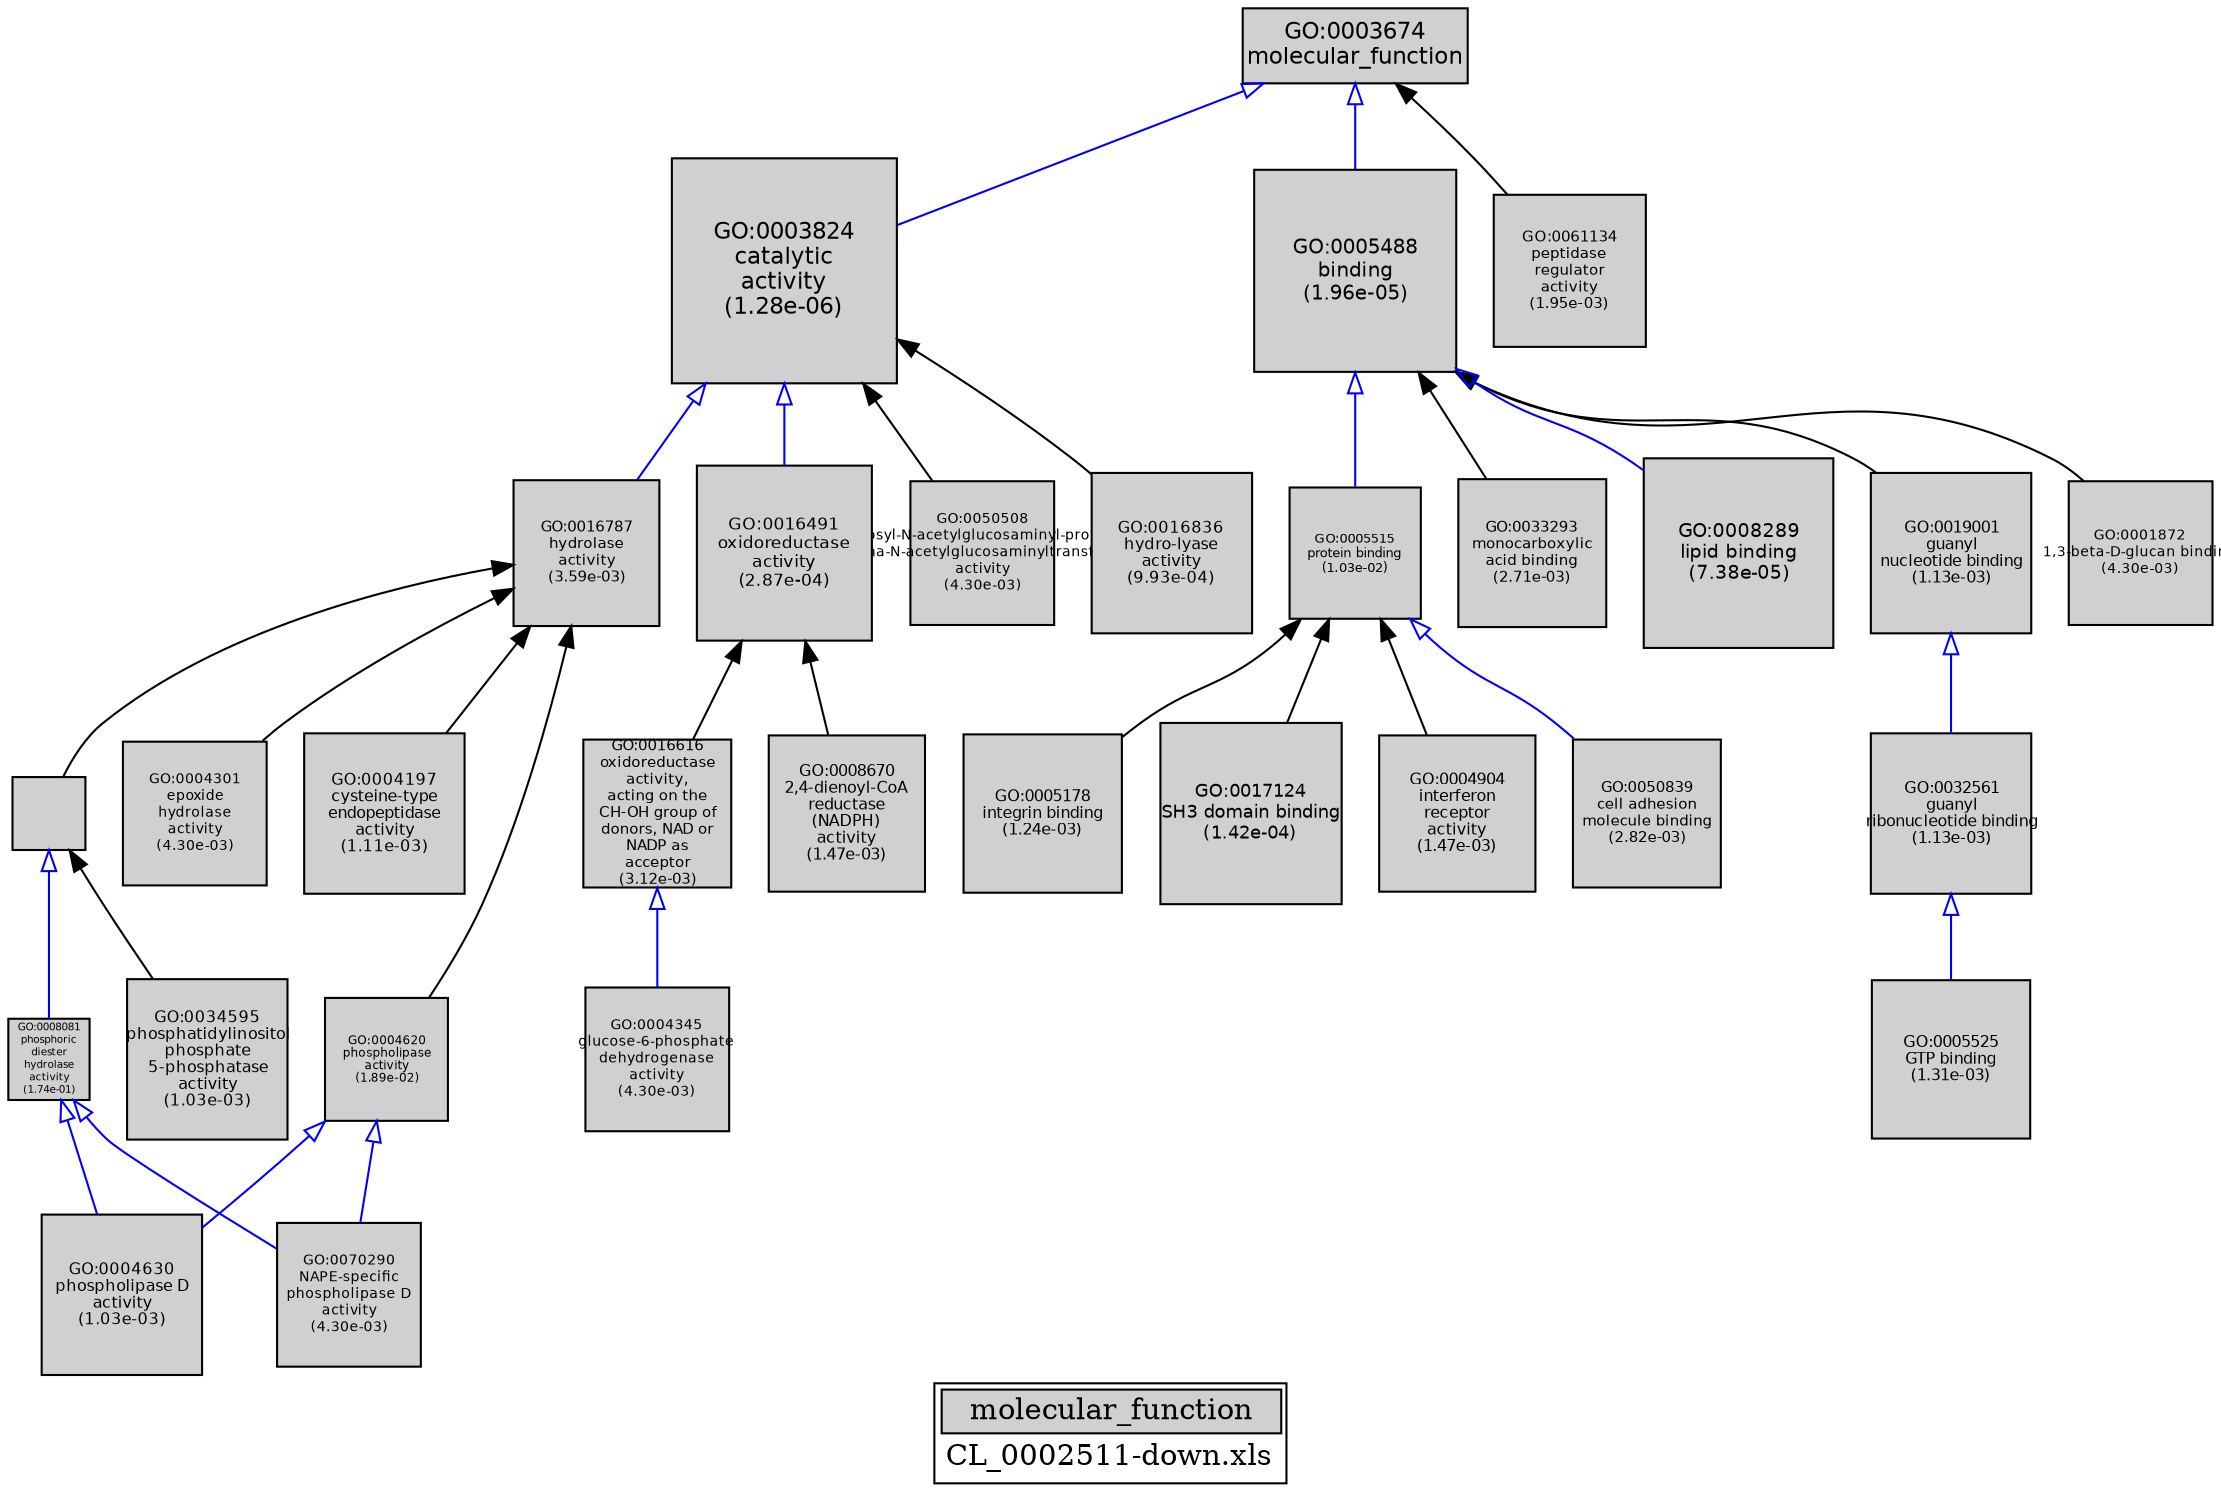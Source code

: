 digraph "molecular_function" {
graph [ bgcolor = "#FFFFFF", label = <<TABLE COLOR="black" BGCOLOR="white"><TR><TD COLSPAN="2" BGCOLOR="#D0D0D0"><FONT COLOR="black">molecular_function</FONT></TD></TR><TR><TD BORDER="0">CL_0002511-down.xls</TD></TR></TABLE>> ];
node [ fontname = "Helvetica" ];

subgraph "nodes" {

node [ style = "filled", fixedsize = "true", width = 1, shape = "box", fontsize = 9, fillcolor = "#D0D0D0", fontcolor = "black", color = "black" ];

"GO:0008670" [ URL = "#GO:0008670", label = <<TABLE BORDER="0"><TR><TD>GO:0008670<BR/>2,4-dienoyl-CoA<BR/>reductase<BR/>(NADPH)<BR/>activity<BR/>(1.47e-03)</TD></TR></TABLE>>, width = 1.04236777412, shape = "box", fontsize = 7.50504797368, height = 1.04236777412 ];
"GO:0004301" [ URL = "#GO:0004301", label = <<TABLE BORDER="0"><TR><TD>GO:0004301<BR/>epoxide<BR/>hydrolase<BR/>activity<BR/>(4.30e-03)</TD></TR></TABLE>>, width = 0.953643018628, shape = "box", fontsize = 6.86622973412, height = 0.953643018628 ];
"GO:0005488" [ URL = "#GO:0005488", label = <<TABLE BORDER="0"><TR><TD>GO:0005488<BR/>binding<BR/>(1.96e-05)</TD></TR></TABLE>>, width = 1.3414876188, shape = "box", fontsize = 9.65871085538, height = 1.3414876188 ];
"GO:0004630" [ URL = "#GO:0004630", label = <<TABLE BORDER="0"><TR><TD>GO:0004630<BR/>phospholipase D<BR/>activity<BR/>(1.03e-03)</TD></TR></TABLE>>, width = 1.0700672484, shape = "box", fontsize = 7.70448418851, height = 1.0700672484 ];
"GO:0005178" [ URL = "#GO:0005178", label = <<TABLE BORDER="0"><TR><TD>GO:0005178<BR/>integrin binding<BR/>(1.24e-03)</TD></TR></TABLE>>, width = 1.05604149783, shape = "box", fontsize = 7.60349878434, height = 1.05604149783 ];
"GO:0004197" [ URL = "#GO:0004197", label = <<TABLE BORDER="0"><TR><TD>GO:0004197<BR/>cysteine-type<BR/>endopeptidase<BR/>activity<BR/>(1.11e-03)</TD></TR></TABLE>>, width = 1.06418442994, shape = "box", fontsize = 7.66212789553, height = 1.06418442994 ];
"GO:0042578" [ URL = "#GO:0042578", label = "", width = 0.489039027495, shape = "box", height = 0.489039027495 ];
"GO:0050508" [ URL = "#GO:0050508", label = <<TABLE BORDER="0"><TR><TD>GO:0050508<BR/>glucuronosyl-N-acetylglucosaminyl-proteoglycan<BR/>4-alpha-N-acetylglucosaminyltransferase<BR/>activity<BR/>(4.30e-03)</TD></TR></TABLE>>, width = 0.953643018628, shape = "box", fontsize = 6.86622973412, height = 0.953643018628 ];
"GO:0004345" [ URL = "#GO:0004345", label = <<TABLE BORDER="0"><TR><TD>GO:0004345<BR/>glucose-6-phosphate<BR/>dehydrogenase<BR/>activity<BR/>(4.30e-03)</TD></TR></TABLE>>, width = 0.953643018628, shape = "box", fontsize = 6.86622973412, height = 0.953643018628 ];
"GO:0019001" [ URL = "#GO:0019001", label = <<TABLE BORDER="0"><TR><TD>GO:0019001<BR/>guanyl<BR/>nucleotide binding<BR/>(1.13e-03)</TD></TR></TABLE>>, width = 1.06320856559, shape = "box", fontsize = 7.65510167226, height = 1.06320856559 ];
"GO:0001872" [ URL = "#GO:0001872", label = <<TABLE BORDER="0"><TR><TD>GO:0001872<BR/>1,3-beta-D-glucan binding<BR/>(4.30e-03)</TD></TR></TABLE>>, width = 0.953643018628, shape = "box", fontsize = 6.86622973412, height = 0.953643018628 ];
"GO:0016616" [ URL = "#GO:0016616", label = <<TABLE BORDER="0"><TR><TD>GO:0016616<BR/>oxidoreductase<BR/>activity,<BR/>acting on the<BR/>CH-OH group of<BR/>donors, NAD or<BR/>NADP as<BR/>acceptor<BR/>(3.12e-03)</TD></TR></TABLE>>, width = 0.981173317993, shape = "box", fontsize = 7.06444788955, height = 0.981173317993 ];
"GO:0016836" [ URL = "#GO:0016836", label = <<TABLE BORDER="0"><TR><TD>GO:0016836<BR/>hydro-lyase<BR/>activity<BR/>(9.93e-04)</TD></TR></TABLE>>, width = 1.0730562571, shape = "box", fontsize = 7.72600505112, height = 1.0730562571 ];
"GO:0003674" [ URL = "#GO:0003674", label = <<TABLE BORDER="0"><TR><TD>GO:0003674<BR/>molecular_function</TD></TR></TABLE>>, width = 1.5, shape = "box", fontsize = 10.8 ];
"GO:0017124" [ URL = "#GO:0017124", label = <<TABLE BORDER="0"><TR><TD>GO:0017124<BR/>SH3 domain binding<BR/>(1.42e-04)</TD></TR></TABLE>>, width = 1.21346410805, shape = "box", fontsize = 8.73694157796, height = 1.21346410805 ];
"GO:0005515" [ URL = "#GO:0005515", label = <<TABLE BORDER="0"><TR><TD>GO:0005515<BR/>protein binding<BR/>(1.03e-02)</TD></TR></TABLE>>, width = 0.874497723597, shape = "box", fontsize = 6.2963836099, height = 0.874497723597 ];
"GO:0004620" [ URL = "#GO:0004620", label = <<TABLE BORDER="0"><TR><TD>GO:0004620<BR/>phospholipase<BR/>activity<BR/>(1.89e-02)</TD></TR></TABLE>>, width = 0.815458578576, shape = "box", fontsize = 5.87130176575, height = 0.815458578576 ];
"GO:0034595" [ URL = "#GO:0034595", label = <<TABLE BORDER="0"><TR><TD>GO:0034595<BR/>phosphatidylinositol<BR/>phosphate<BR/>5-phosphatase<BR/>activity<BR/>(1.03e-03)</TD></TR></TABLE>>, width = 1.0700672484, shape = "box", fontsize = 7.70448418851, height = 1.0700672484 ];
"GO:0032561" [ URL = "#GO:0032561", label = <<TABLE BORDER="0"><TR><TD>GO:0032561<BR/>guanyl<BR/>ribonucleotide binding<BR/>(1.13e-03)</TD></TR></TABLE>>, width = 1.06320856559, shape = "box", fontsize = 7.65510167226, height = 1.06320856559 ];
"GO:0061134" [ URL = "#GO:0061134", label = <<TABLE BORDER="0"><TR><TD>GO:0061134<BR/>peptidase<BR/>regulator<BR/>activity<BR/>(1.95e-03)</TD></TR></TABLE>>, width = 1.01990722514, shape = "box", fontsize = 7.34333202104, height = 1.01990722514 ];
"GO:0016787" [ URL = "#GO:0016787", label = <<TABLE BORDER="0"><TR><TD>GO:0016787<BR/>hydrolase<BR/>activity<BR/>(3.59e-03)</TD></TR></TABLE>>, width = 0.96912878935, shape = "box", fontsize = 6.97772728332, height = 0.96912878935 ];
"GO:0033293" [ URL = "#GO:0033293", label = <<TABLE BORDER="0"><TR><TD>GO:0033293<BR/>monocarboxylic<BR/>acid binding<BR/>(2.71e-03)</TD></TR></TABLE>>, width = 0.992803955183, shape = "box", fontsize = 7.14818847732, height = 0.992803955183 ];
"GO:0070290" [ URL = "#GO:0070290", label = <<TABLE BORDER="0"><TR><TD>GO:0070290<BR/>NAPE-specific<BR/>phospholipase D<BR/>activity<BR/>(4.30e-03)</TD></TR></TABLE>>, width = 0.953643018628, shape = "box", fontsize = 6.86622973412, height = 0.953643018628 ];
"GO:0003824" [ URL = "#GO:0003824", label = <<TABLE BORDER="0"><TR><TD>GO:0003824<BR/>catalytic<BR/>activity<BR/>(1.28e-06)</TD></TR></TABLE>>, width = 1.5, shape = "box", fontsize = 10.8, height = 1.5 ];
"GO:0008081" [ URL = "#GO:0008081", label = <<TABLE BORDER="0"><TR><TD>GO:0008081<BR/>phosphoric<BR/>diester<BR/>hydrolase<BR/>activity<BR/>(1.74e-01)</TD></TR></TABLE>>, width = 0.546857193933, shape = "box", fontsize = 5.0, height = 0.546857193933 ];
"GO:0004904" [ URL = "#GO:0004904", label = <<TABLE BORDER="0"><TR><TD>GO:0004904<BR/>interferon<BR/>receptor<BR/>activity<BR/>(1.47e-03)</TD></TR></TABLE>>, width = 1.04236777412, shape = "box", fontsize = 7.50504797368, height = 1.04236777412 ];
"GO:0016491" [ URL = "#GO:0016491", label = <<TABLE BORDER="0"><TR><TD>GO:0016491<BR/>oxidoreductase<BR/>activity<BR/>(2.87e-04)</TD></TR></TABLE>>, width = 1.16462844933, shape = "box", fontsize = 8.3853248352, height = 1.16462844933 ];
"GO:0050839" [ URL = "#GO:0050839", label = <<TABLE BORDER="0"><TR><TD>GO:0050839<BR/>cell adhesion<BR/>molecule binding<BR/>(2.82e-03)</TD></TR></TABLE>>, width = 0.989435411759, shape = "box", fontsize = 7.12393496466, height = 0.989435411759 ];
"GO:0005525" [ URL = "#GO:0005525", label = <<TABLE BORDER="0"><TR><TD>GO:0005525<BR/>GTP binding<BR/>(1.31e-03)</TD></TR></TABLE>>, width = 1.05137150519, shape = "box", fontsize = 7.56987483737, height = 1.05137150519 ];
"GO:0008289" [ URL = "#GO:0008289", label = <<TABLE BORDER="0"><TR><TD>GO:0008289<BR/>lipid binding<BR/>(7.38e-05)</TD></TR></TABLE>>, width = 1.25722794773, shape = "box", fontsize = 9.05204122363, height = 1.25722794773 ];
}
subgraph "edges" {


edge [ dir = "back", weight = 1 ];
subgraph "regulates" {


edge [ color = "cyan", arrowtail = "none" ];
subgraph "positive" {


edge [ color = "green", arrowtail = "vee" ];
}
subgraph "negative" {


edge [ color = "red", arrowtail = "tee" ];
}
}
subgraph "part_of" {


edge [ color = "purple", arrowtail = "diamond", weight = 2.5 ];
}
subgraph "is_a" {


edge [ color = "blue", arrowtail = "empty", weight = 5.0 ];
"GO:0019001" -> "GO:0032561";
"GO:0016616" -> "GO:0004345";
"GO:0005488" -> "GO:0008289";
"GO:0032561" -> "GO:0005525";
"GO:0003674" -> "GO:0005488";
"GO:0004620" -> "GO:0070290";
"GO:0005515" -> "GO:0050839";
"GO:0008081" -> "GO:0004630";
"GO:0004620" -> "GO:0004630";
"GO:0005488" -> "GO:0005515";
"GO:0003824" -> "GO:0016787";
"GO:0003674" -> "GO:0003824";
"GO:0042578" -> "GO:0008081";
"GO:0003824" -> "GO:0016491";
"GO:0008081" -> "GO:0070290";
}
"GO:0003674" -> "GO:0061134";
"GO:0005515" -> "GO:0005178";
"GO:0016491" -> "GO:0016616";
"GO:0003824" -> "GO:0016836";
"GO:0005515" -> "GO:0017124";
"GO:0016787" -> "GO:0042578";
"GO:0005488" -> "GO:0001872";
"GO:0016491" -> "GO:0008670";
"GO:0042578" -> "GO:0034595";
"GO:0005488" -> "GO:0033293";
"GO:0016787" -> "GO:0004301";
"GO:0003824" -> "GO:0050508";
"GO:0005488" -> "GO:0019001";
"GO:0005515" -> "GO:0004904";
"GO:0016787" -> "GO:0004197";
"GO:0016787" -> "GO:0004620";
}
}
